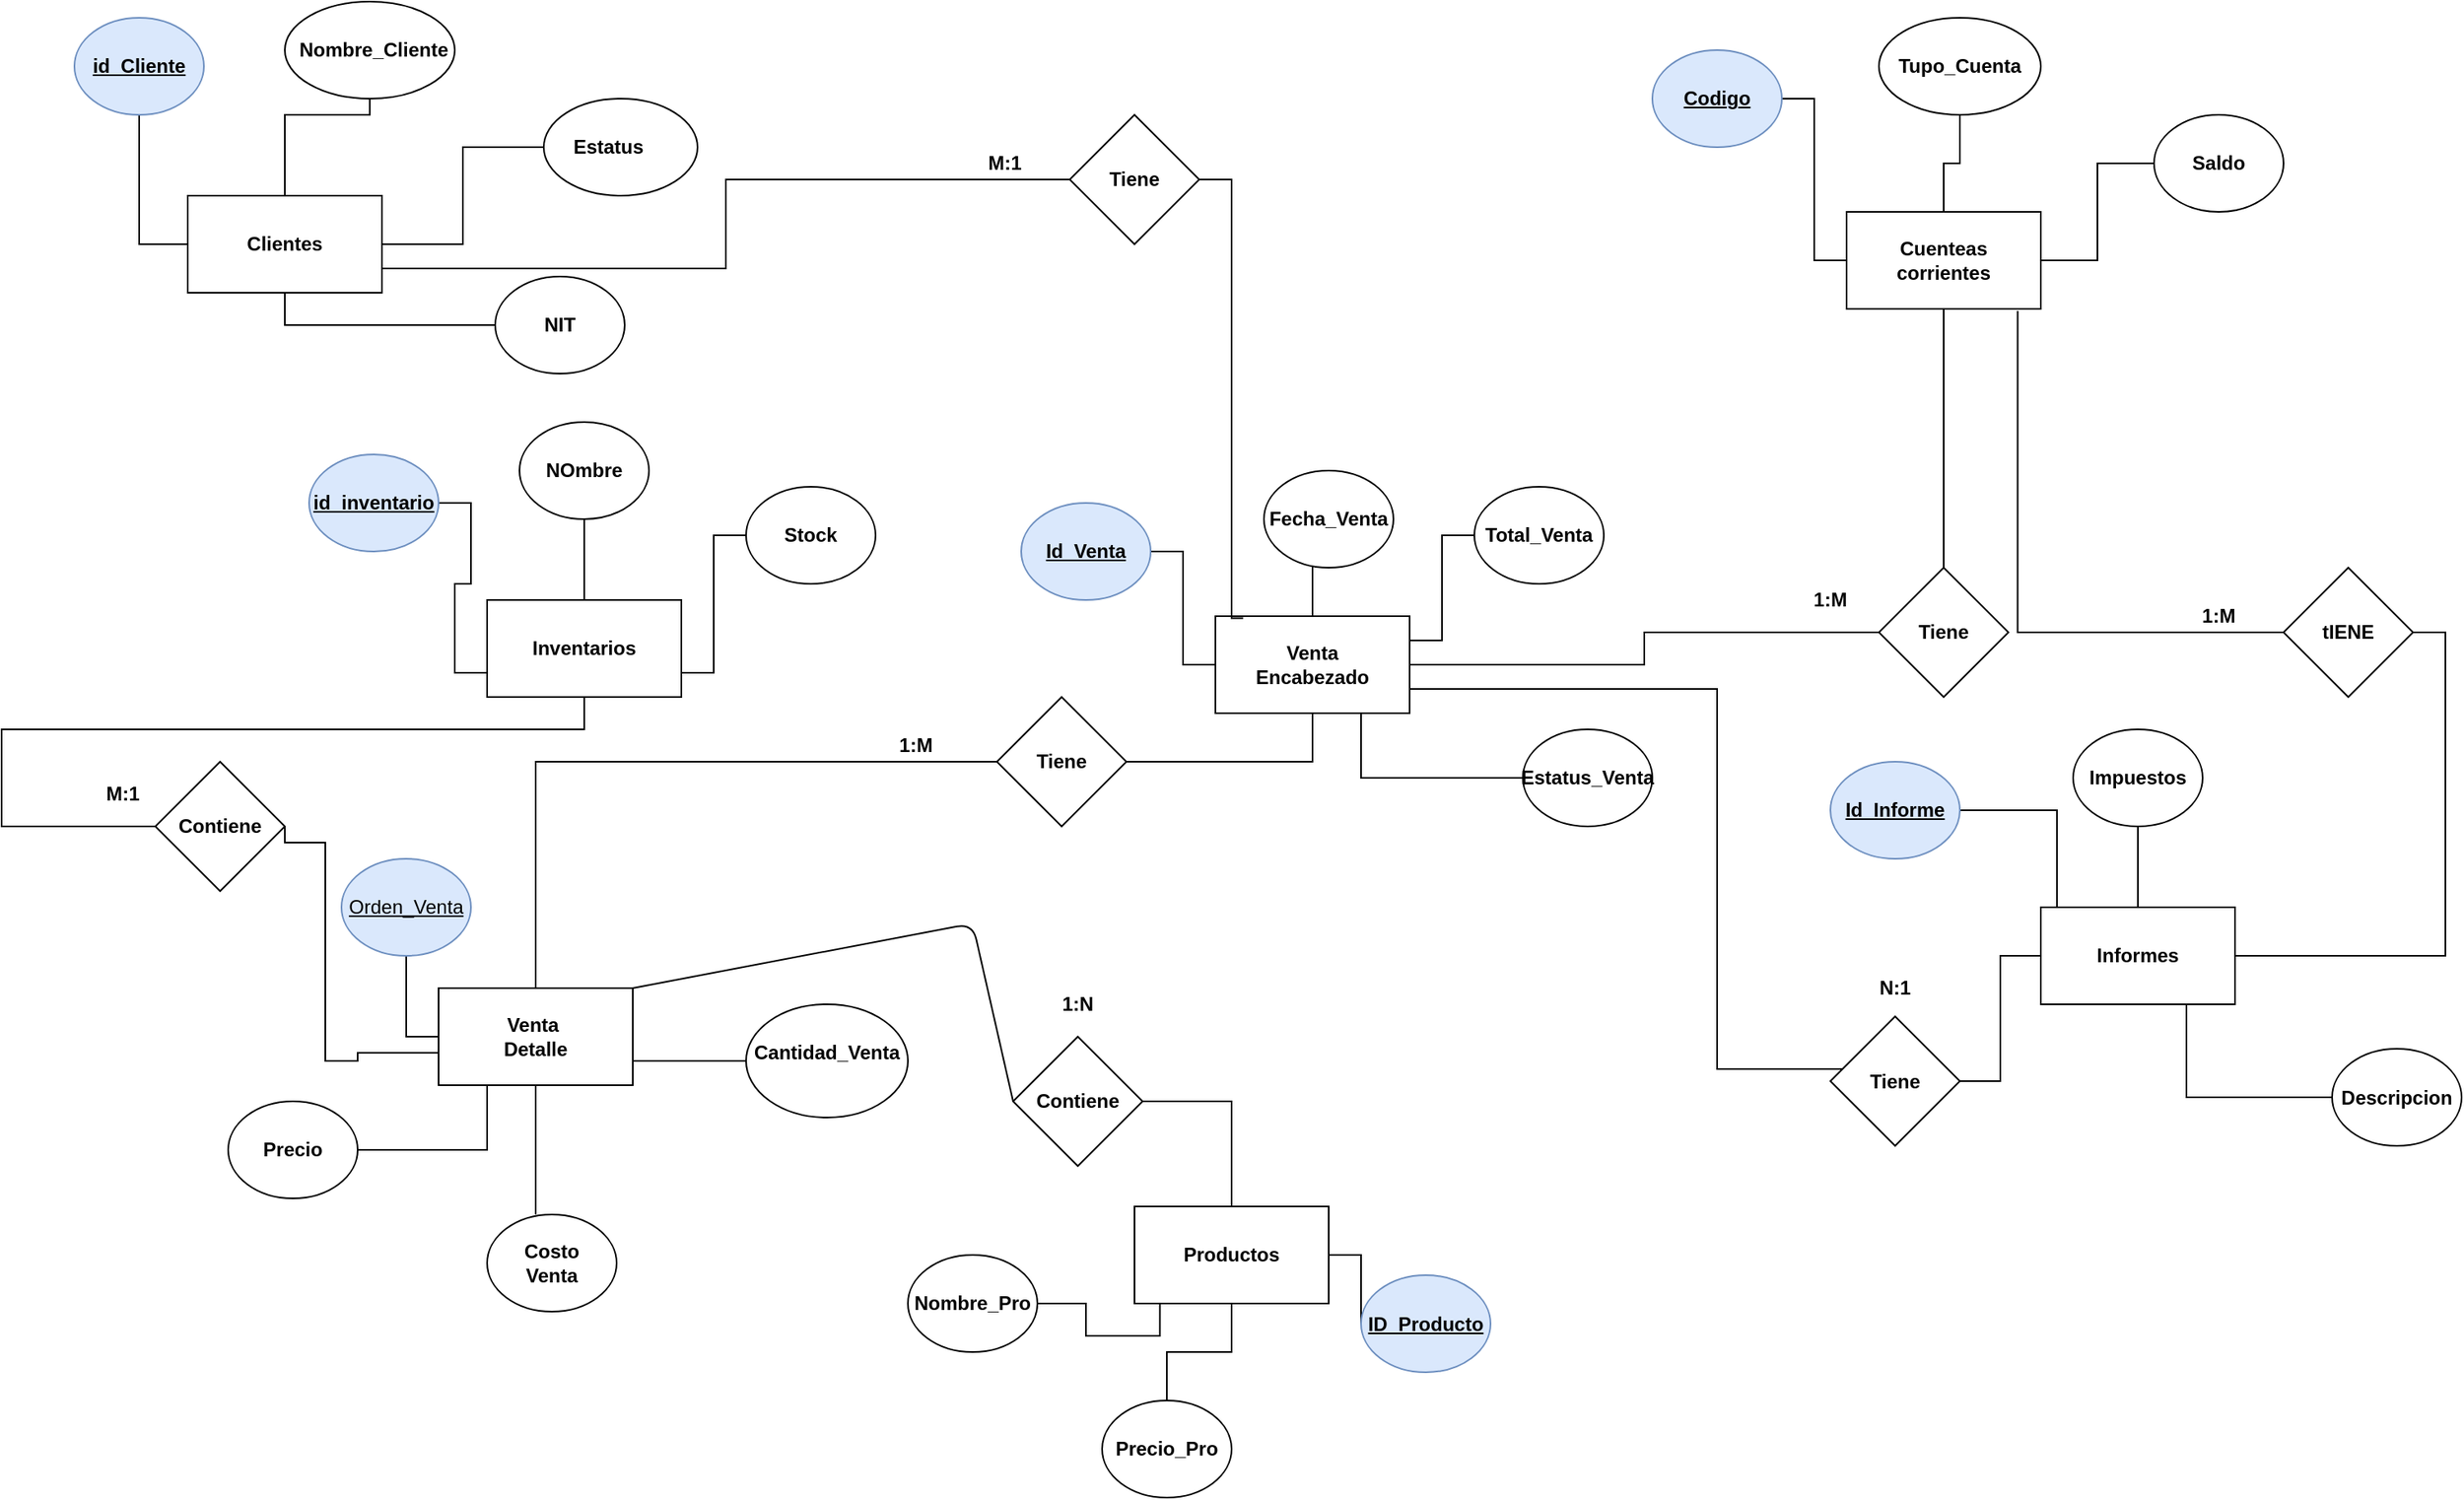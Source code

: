 <mxfile version="13.6.5" type="device"><diagram id="WqNwGaLGVPEdHLraWdPV" name="Page-1"><mxGraphModel dx="86800" dy="45000" grid="1" gridSize="10" guides="1" tooltips="1" connect="1" arrows="1" fold="1" page="1" pageScale="1" pageWidth="10000" pageHeight="10000" math="0" shadow="0"><root><mxCell id="0"/><mxCell id="1" parent="0"/><mxCell id="6aNUA3hifShlpSOCr0t0-116" style="edgeStyle=orthogonalEdgeStyle;rounded=0;orthogonalLoop=1;jettySize=auto;html=1;entryX=0;entryY=0.5;entryDx=0;entryDy=0;endArrow=none;endFill=0;" parent="1" source="6aNUA3hifShlpSOCr0t0-1" target="6aNUA3hifShlpSOCr0t0-113" edge="1"><mxGeometry relative="1" as="geometry"/></mxCell><mxCell id="6aNUA3hifShlpSOCr0t0-1" value="" style="rounded=0;whiteSpace=wrap;html=1;" parent="1" vertex="1"><mxGeometry x="840" y="500" width="120" height="60" as="geometry"/></mxCell><mxCell id="6aNUA3hifShlpSOCr0t0-3" value="Venta&lt;br&gt;Encabezado" style="text;html=1;strokeColor=none;fillColor=none;align=center;verticalAlign=middle;whiteSpace=wrap;rounded=0;fontStyle=1" parent="1" vertex="1"><mxGeometry x="880" y="520" width="40" height="20" as="geometry"/></mxCell><mxCell id="6aNUA3hifShlpSOCr0t0-6" value="" style="rounded=0;whiteSpace=wrap;html=1;" parent="1" vertex="1"><mxGeometry x="360" y="730" width="120" height="60" as="geometry"/></mxCell><mxCell id="6aNUA3hifShlpSOCr0t0-7" value="Venta&amp;nbsp;&lt;br&gt;Detalle" style="text;html=1;strokeColor=none;fillColor=none;align=center;verticalAlign=middle;whiteSpace=wrap;rounded=0;fontStyle=1" parent="1" vertex="1"><mxGeometry x="400" y="750" width="40" height="20" as="geometry"/></mxCell><mxCell id="6aNUA3hifShlpSOCr0t0-8" value="" style="rounded=0;whiteSpace=wrap;html=1;" parent="1" vertex="1"><mxGeometry x="205" y="240" width="120" height="60" as="geometry"/></mxCell><mxCell id="6aNUA3hifShlpSOCr0t0-9" value="Clientes" style="text;html=1;strokeColor=none;fillColor=none;align=center;verticalAlign=middle;whiteSpace=wrap;rounded=0;fontStyle=1" parent="1" vertex="1"><mxGeometry x="245" y="260" width="40" height="20" as="geometry"/></mxCell><mxCell id="6aNUA3hifShlpSOCr0t0-115" style="edgeStyle=orthogonalEdgeStyle;rounded=0;orthogonalLoop=1;jettySize=auto;html=1;entryX=0.5;entryY=0;entryDx=0;entryDy=0;endArrow=none;endFill=0;" parent="1" source="6aNUA3hifShlpSOCr0t0-10" target="6aNUA3hifShlpSOCr0t0-113" edge="1"><mxGeometry relative="1" as="geometry"/></mxCell><mxCell id="6aNUA3hifShlpSOCr0t0-10" value="" style="rounded=0;whiteSpace=wrap;html=1;" parent="1" vertex="1"><mxGeometry x="1230" y="250" width="120" height="60" as="geometry"/></mxCell><mxCell id="6aNUA3hifShlpSOCr0t0-11" value="Cuenteas corrientes" style="text;html=1;strokeColor=none;fillColor=none;align=center;verticalAlign=middle;whiteSpace=wrap;rounded=0;fontStyle=1" parent="1" vertex="1"><mxGeometry x="1270" y="270" width="40" height="20" as="geometry"/></mxCell><mxCell id="6aNUA3hifShlpSOCr0t0-98" style="edgeStyle=orthogonalEdgeStyle;rounded=0;orthogonalLoop=1;jettySize=auto;html=1;endArrow=none;endFill=0;entryX=0;entryY=0.5;entryDx=0;entryDy=0;" parent="1" source="6aNUA3hifShlpSOCr0t0-17" target="6aNUA3hifShlpSOCr0t0-96" edge="1"><mxGeometry relative="1" as="geometry"><Array as="points"><mxPoint x="450" y="570"/><mxPoint x="90" y="570"/><mxPoint x="90" y="630"/></Array><mxPoint x="170" y="630" as="targetPoint"/></mxGeometry></mxCell><mxCell id="6aNUA3hifShlpSOCr0t0-17" value="" style="rounded=0;whiteSpace=wrap;html=1;" parent="1" vertex="1"><mxGeometry x="390" y="490" width="120" height="60" as="geometry"/></mxCell><mxCell id="6aNUA3hifShlpSOCr0t0-18" value="Inventarios" style="text;html=1;strokeColor=none;fillColor=none;align=center;verticalAlign=middle;whiteSpace=wrap;rounded=0;fontStyle=1" parent="1" vertex="1"><mxGeometry x="430" y="510" width="40" height="20" as="geometry"/></mxCell><mxCell id="6aNUA3hifShlpSOCr0t0-134" style="edgeStyle=orthogonalEdgeStyle;rounded=0;orthogonalLoop=1;jettySize=auto;html=1;entryX=1;entryY=0.5;entryDx=0;entryDy=0;endArrow=none;endFill=0;" parent="1" source="6aNUA3hifShlpSOCr0t0-19" target="6aNUA3hifShlpSOCr0t0-132" edge="1"><mxGeometry relative="1" as="geometry"/></mxCell><mxCell id="6aNUA3hifShlpSOCr0t0-142" style="edgeStyle=orthogonalEdgeStyle;rounded=0;orthogonalLoop=1;jettySize=auto;html=1;entryX=1;entryY=0.5;entryDx=0;entryDy=0;endArrow=none;endFill=0;" parent="1" source="6aNUA3hifShlpSOCr0t0-19" target="6aNUA3hifShlpSOCr0t0-140" edge="1"><mxGeometry relative="1" as="geometry"/></mxCell><mxCell id="6aNUA3hifShlpSOCr0t0-19" value="" style="rounded=0;whiteSpace=wrap;html=1;" parent="1" vertex="1"><mxGeometry x="1350" y="680" width="120" height="60" as="geometry"/></mxCell><mxCell id="6aNUA3hifShlpSOCr0t0-20" value="Informes" style="text;html=1;strokeColor=none;fillColor=none;align=center;verticalAlign=middle;whiteSpace=wrap;rounded=0;fontStyle=1" parent="1" vertex="1"><mxGeometry x="1390" y="700" width="40" height="20" as="geometry"/></mxCell><mxCell id="6aNUA3hifShlpSOCr0t0-32" style="edgeStyle=orthogonalEdgeStyle;rounded=0;orthogonalLoop=1;jettySize=auto;html=1;entryX=0;entryY=0.25;entryDx=0;entryDy=0;strokeColor=none;" parent="1" source="6aNUA3hifShlpSOCr0t0-21" target="6aNUA3hifShlpSOCr0t0-1" edge="1"><mxGeometry relative="1" as="geometry"/></mxCell><mxCell id="6aNUA3hifShlpSOCr0t0-33" style="edgeStyle=orthogonalEdgeStyle;rounded=0;orthogonalLoop=1;jettySize=auto;html=1;entryX=0;entryY=0.5;entryDx=0;entryDy=0;endArrow=none;endFill=0;" parent="1" source="6aNUA3hifShlpSOCr0t0-21" target="6aNUA3hifShlpSOCr0t0-1" edge="1"><mxGeometry relative="1" as="geometry"/></mxCell><mxCell id="6aNUA3hifShlpSOCr0t0-21" value="" style="ellipse;whiteSpace=wrap;html=1;fillColor=#dae8fc;strokeColor=#6c8ebf;" parent="1" vertex="1"><mxGeometry x="720" y="430" width="80" height="60" as="geometry"/></mxCell><mxCell id="6aNUA3hifShlpSOCr0t0-22" value="&lt;u&gt;Id_Venta&lt;/u&gt;" style="text;html=1;strokeColor=none;fillColor=none;align=center;verticalAlign=middle;whiteSpace=wrap;rounded=0;fontStyle=1" parent="1" vertex="1"><mxGeometry x="740" y="450" width="40" height="20" as="geometry"/></mxCell><mxCell id="6aNUA3hifShlpSOCr0t0-34" style="edgeStyle=orthogonalEdgeStyle;rounded=0;orthogonalLoop=1;jettySize=auto;html=1;entryX=0.5;entryY=0;entryDx=0;entryDy=0;endArrow=none;endFill=0;" parent="1" source="6aNUA3hifShlpSOCr0t0-26" target="6aNUA3hifShlpSOCr0t0-1" edge="1"><mxGeometry relative="1" as="geometry"><Array as="points"><mxPoint x="900" y="490"/><mxPoint x="900" y="490"/></Array></mxGeometry></mxCell><mxCell id="6aNUA3hifShlpSOCr0t0-26" value="" style="ellipse;whiteSpace=wrap;html=1;" parent="1" vertex="1"><mxGeometry x="870" y="410" width="80" height="60" as="geometry"/></mxCell><mxCell id="6aNUA3hifShlpSOCr0t0-27" value="Fecha_Venta" style="text;html=1;strokeColor=none;fillColor=none;align=center;verticalAlign=middle;whiteSpace=wrap;rounded=0;fontStyle=1" parent="1" vertex="1"><mxGeometry x="890" y="430" width="40" height="20" as="geometry"/></mxCell><mxCell id="6aNUA3hifShlpSOCr0t0-38" style="edgeStyle=orthogonalEdgeStyle;rounded=0;orthogonalLoop=1;jettySize=auto;html=1;entryX=1;entryY=0.25;entryDx=0;entryDy=0;endArrow=none;endFill=0;" parent="1" source="6aNUA3hifShlpSOCr0t0-28" target="6aNUA3hifShlpSOCr0t0-1" edge="1"><mxGeometry relative="1" as="geometry"/></mxCell><mxCell id="6aNUA3hifShlpSOCr0t0-28" value="" style="ellipse;whiteSpace=wrap;html=1;" parent="1" vertex="1"><mxGeometry x="1000" y="420" width="80" height="60" as="geometry"/></mxCell><mxCell id="6aNUA3hifShlpSOCr0t0-29" value="Total_Venta" style="text;html=1;strokeColor=none;fillColor=none;align=center;verticalAlign=middle;whiteSpace=wrap;rounded=0;fontStyle=1" parent="1" vertex="1"><mxGeometry x="1020" y="440" width="40" height="20" as="geometry"/></mxCell><mxCell id="6aNUA3hifShlpSOCr0t0-138" style="edgeStyle=orthogonalEdgeStyle;rounded=0;orthogonalLoop=1;jettySize=auto;html=1;entryX=0.75;entryY=1;entryDx=0;entryDy=0;endArrow=none;endFill=0;" parent="1" source="6aNUA3hifShlpSOCr0t0-30" target="6aNUA3hifShlpSOCr0t0-1" edge="1"><mxGeometry relative="1" as="geometry"/></mxCell><mxCell id="6aNUA3hifShlpSOCr0t0-30" value="" style="ellipse;whiteSpace=wrap;html=1;" parent="1" vertex="1"><mxGeometry x="1030" y="570" width="80" height="60" as="geometry"/></mxCell><mxCell id="6aNUA3hifShlpSOCr0t0-31" value="Estatus_Venta" style="text;html=1;strokeColor=none;fillColor=none;align=center;verticalAlign=middle;whiteSpace=wrap;rounded=0;fontStyle=1" parent="1" vertex="1"><mxGeometry x="1050" y="590" width="40" height="20" as="geometry"/></mxCell><mxCell id="6aNUA3hifShlpSOCr0t0-42" style="edgeStyle=orthogonalEdgeStyle;rounded=0;orthogonalLoop=1;jettySize=auto;html=1;entryX=0.5;entryY=1;entryDx=0;entryDy=0;endArrow=none;endFill=0;" parent="1" source="6aNUA3hifShlpSOCr0t0-40" target="6aNUA3hifShlpSOCr0t0-1" edge="1"><mxGeometry relative="1" as="geometry"/></mxCell><mxCell id="6aNUA3hifShlpSOCr0t0-43" style="edgeStyle=orthogonalEdgeStyle;rounded=0;orthogonalLoop=1;jettySize=auto;html=1;endArrow=none;endFill=0;" parent="1" source="6aNUA3hifShlpSOCr0t0-40" target="6aNUA3hifShlpSOCr0t0-6" edge="1"><mxGeometry relative="1" as="geometry"/></mxCell><mxCell id="6aNUA3hifShlpSOCr0t0-40" value="" style="rhombus;whiteSpace=wrap;html=1;" parent="1" vertex="1"><mxGeometry x="705" y="550" width="80" height="80" as="geometry"/></mxCell><mxCell id="6aNUA3hifShlpSOCr0t0-41" value="Tiene" style="text;html=1;strokeColor=none;fillColor=none;align=center;verticalAlign=middle;whiteSpace=wrap;rounded=0;fontStyle=1" parent="1" vertex="1"><mxGeometry x="725" y="580" width="40" height="20" as="geometry"/></mxCell><mxCell id="6aNUA3hifShlpSOCr0t0-44" value="1:M" style="text;html=1;strokeColor=none;fillColor=none;align=center;verticalAlign=middle;whiteSpace=wrap;rounded=0;fontStyle=1" parent="1" vertex="1"><mxGeometry x="635" y="570" width="40" height="20" as="geometry"/></mxCell><mxCell id="6aNUA3hifShlpSOCr0t0-67" style="edgeStyle=orthogonalEdgeStyle;rounded=0;orthogonalLoop=1;jettySize=auto;html=1;entryX=0;entryY=0.5;entryDx=0;entryDy=0;endArrow=none;endFill=0;" parent="1" source="6aNUA3hifShlpSOCr0t0-46" target="6aNUA3hifShlpSOCr0t0-6" edge="1"><mxGeometry relative="1" as="geometry"/></mxCell><mxCell id="6aNUA3hifShlpSOCr0t0-46" value="" style="ellipse;whiteSpace=wrap;html=1;fillColor=#dae8fc;strokeColor=#6c8ebf;" parent="1" vertex="1"><mxGeometry x="300" y="650" width="80" height="60" as="geometry"/></mxCell><mxCell id="6aNUA3hifShlpSOCr0t0-47" value="&lt;u&gt;Orden_Venta&lt;/u&gt;" style="text;html=1;strokeColor=none;fillColor=none;align=center;verticalAlign=middle;whiteSpace=wrap;rounded=0;" parent="1" vertex="1"><mxGeometry x="320" y="670" width="40" height="20" as="geometry"/></mxCell><mxCell id="6aNUA3hifShlpSOCr0t0-66" style="edgeStyle=orthogonalEdgeStyle;rounded=0;orthogonalLoop=1;jettySize=auto;html=1;entryX=1;entryY=0.75;entryDx=0;entryDy=0;endArrow=none;endFill=0;" parent="1" source="6aNUA3hifShlpSOCr0t0-50" target="6aNUA3hifShlpSOCr0t0-6" edge="1"><mxGeometry relative="1" as="geometry"/></mxCell><mxCell id="6aNUA3hifShlpSOCr0t0-50" value="" style="ellipse;whiteSpace=wrap;html=1;" parent="1" vertex="1"><mxGeometry x="550" y="740" width="100" height="70" as="geometry"/></mxCell><mxCell id="6aNUA3hifShlpSOCr0t0-51" value="Cantidad_Venta" style="text;html=1;align=center;verticalAlign=middle;whiteSpace=wrap;rounded=0;fontStyle=1" parent="1" vertex="1"><mxGeometry x="580" y="760" width="40" height="20" as="geometry"/></mxCell><mxCell id="6aNUA3hifShlpSOCr0t0-59" style="edgeStyle=orthogonalEdgeStyle;rounded=0;orthogonalLoop=1;jettySize=auto;html=1;entryX=0.25;entryY=1;entryDx=0;entryDy=0;endArrow=none;endFill=0;" parent="1" source="6aNUA3hifShlpSOCr0t0-53" target="6aNUA3hifShlpSOCr0t0-6" edge="1"><mxGeometry relative="1" as="geometry"/></mxCell><mxCell id="6aNUA3hifShlpSOCr0t0-53" value="" style="ellipse;whiteSpace=wrap;html=1;" parent="1" vertex="1"><mxGeometry x="230" y="800" width="80" height="60" as="geometry"/></mxCell><mxCell id="6aNUA3hifShlpSOCr0t0-54" value="Precio" style="text;html=1;strokeColor=none;fillColor=none;align=center;verticalAlign=middle;whiteSpace=wrap;rounded=0;fontStyle=1" parent="1" vertex="1"><mxGeometry x="250" y="820" width="40" height="20" as="geometry"/></mxCell><mxCell id="6aNUA3hifShlpSOCr0t0-86" style="edgeStyle=orthogonalEdgeStyle;rounded=0;orthogonalLoop=1;jettySize=auto;html=1;entryX=0;entryY=0.75;entryDx=0;entryDy=0;endArrow=none;endFill=0;" parent="1" source="6aNUA3hifShlpSOCr0t0-84" target="6aNUA3hifShlpSOCr0t0-17" edge="1"><mxGeometry relative="1" as="geometry"/></mxCell><mxCell id="6aNUA3hifShlpSOCr0t0-84" value="" style="ellipse;whiteSpace=wrap;html=1;fillColor=#dae8fc;strokeColor=#6c8ebf;" parent="1" vertex="1"><mxGeometry x="280" y="400" width="80" height="60" as="geometry"/></mxCell><mxCell id="6aNUA3hifShlpSOCr0t0-85" value="&lt;u&gt;id_inventario&lt;/u&gt;" style="text;html=1;strokeColor=none;fillColor=none;align=center;verticalAlign=middle;whiteSpace=wrap;rounded=0;fontStyle=1" parent="1" vertex="1"><mxGeometry x="300" y="420" width="40" height="20" as="geometry"/></mxCell><mxCell id="6aNUA3hifShlpSOCr0t0-89" style="edgeStyle=orthogonalEdgeStyle;rounded=0;orthogonalLoop=1;jettySize=auto;html=1;entryX=0.5;entryY=0;entryDx=0;entryDy=0;endArrow=none;endFill=0;" parent="1" source="6aNUA3hifShlpSOCr0t0-87" target="6aNUA3hifShlpSOCr0t0-17" edge="1"><mxGeometry relative="1" as="geometry"/></mxCell><mxCell id="6aNUA3hifShlpSOCr0t0-87" value="" style="ellipse;whiteSpace=wrap;html=1;" parent="1" vertex="1"><mxGeometry x="410" y="380" width="80" height="60" as="geometry"/></mxCell><mxCell id="6aNUA3hifShlpSOCr0t0-88" value="NOmbre" style="text;html=1;strokeColor=none;fillColor=none;align=center;verticalAlign=middle;whiteSpace=wrap;rounded=0;fontStyle=1" parent="1" vertex="1"><mxGeometry x="430" y="400" width="40" height="20" as="geometry"/></mxCell><mxCell id="6aNUA3hifShlpSOCr0t0-93" style="edgeStyle=orthogonalEdgeStyle;rounded=0;orthogonalLoop=1;jettySize=auto;html=1;entryX=1;entryY=0.75;entryDx=0;entryDy=0;endArrow=none;endFill=0;" parent="1" source="6aNUA3hifShlpSOCr0t0-91" target="6aNUA3hifShlpSOCr0t0-17" edge="1"><mxGeometry relative="1" as="geometry"/></mxCell><mxCell id="6aNUA3hifShlpSOCr0t0-91" value="" style="ellipse;whiteSpace=wrap;html=1;" parent="1" vertex="1"><mxGeometry x="550" y="420" width="80" height="60" as="geometry"/></mxCell><mxCell id="6aNUA3hifShlpSOCr0t0-92" value="Stock" style="text;html=1;strokeColor=none;fillColor=none;align=center;verticalAlign=middle;whiteSpace=wrap;rounded=0;fontStyle=1" parent="1" vertex="1"><mxGeometry x="570" y="440" width="40" height="20" as="geometry"/></mxCell><mxCell id="6aNUA3hifShlpSOCr0t0-99" style="edgeStyle=orthogonalEdgeStyle;rounded=0;orthogonalLoop=1;jettySize=auto;html=1;endArrow=none;endFill=0;entryX=0;entryY=0.75;entryDx=0;entryDy=0;exitX=1;exitY=0.5;exitDx=0;exitDy=0;" parent="1" source="6aNUA3hifShlpSOCr0t0-96" target="6aNUA3hifShlpSOCr0t0-6" edge="1"><mxGeometry relative="1" as="geometry"><Array as="points"><mxPoint x="265" y="640"/><mxPoint x="290" y="640"/><mxPoint x="290" y="775"/><mxPoint x="310" y="775"/><mxPoint x="310" y="770"/><mxPoint x="360" y="770"/></Array><mxPoint x="340" y="1010" as="targetPoint"/></mxGeometry></mxCell><mxCell id="6aNUA3hifShlpSOCr0t0-96" value="" style="rhombus;whiteSpace=wrap;html=1;" parent="1" vertex="1"><mxGeometry x="185" y="590" width="80" height="80" as="geometry"/></mxCell><mxCell id="6aNUA3hifShlpSOCr0t0-97" value="Contiene" style="text;html=1;strokeColor=none;fillColor=none;align=center;verticalAlign=middle;whiteSpace=wrap;rounded=0;fontStyle=1" parent="1" vertex="1"><mxGeometry x="205" y="620" width="40" height="20" as="geometry"/></mxCell><mxCell id="6aNUA3hifShlpSOCr0t0-100" value="M:1" style="text;html=1;strokeColor=none;fillColor=none;align=center;verticalAlign=middle;whiteSpace=wrap;rounded=0;fontStyle=1" parent="1" vertex="1"><mxGeometry x="145" y="600" width="40" height="20" as="geometry"/></mxCell><mxCell id="6aNUA3hifShlpSOCr0t0-103" style="edgeStyle=orthogonalEdgeStyle;rounded=0;orthogonalLoop=1;jettySize=auto;html=1;entryX=0;entryY=0.5;entryDx=0;entryDy=0;endArrow=none;endFill=0;" parent="1" source="6aNUA3hifShlpSOCr0t0-101" target="6aNUA3hifShlpSOCr0t0-10" edge="1"><mxGeometry relative="1" as="geometry"/></mxCell><mxCell id="6aNUA3hifShlpSOCr0t0-101" value="" style="ellipse;whiteSpace=wrap;html=1;fillColor=#dae8fc;strokeColor=#6c8ebf;" parent="1" vertex="1"><mxGeometry x="1110" y="150" width="80" height="60" as="geometry"/></mxCell><mxCell id="6aNUA3hifShlpSOCr0t0-102" value="&lt;u&gt;Codigo&lt;/u&gt;" style="text;html=1;strokeColor=none;fillColor=none;align=center;verticalAlign=middle;whiteSpace=wrap;rounded=0;fontStyle=1" parent="1" vertex="1"><mxGeometry x="1130" y="170" width="40" height="20" as="geometry"/></mxCell><mxCell id="6aNUA3hifShlpSOCr0t0-107" style="edgeStyle=orthogonalEdgeStyle;rounded=0;orthogonalLoop=1;jettySize=auto;html=1;entryX=0.5;entryY=0;entryDx=0;entryDy=0;endArrow=none;endFill=0;" parent="1" source="6aNUA3hifShlpSOCr0t0-105" target="6aNUA3hifShlpSOCr0t0-10" edge="1"><mxGeometry relative="1" as="geometry"/></mxCell><mxCell id="6aNUA3hifShlpSOCr0t0-105" value="" style="ellipse;whiteSpace=wrap;html=1;" parent="1" vertex="1"><mxGeometry x="1250" y="130" width="100" height="60" as="geometry"/></mxCell><mxCell id="6aNUA3hifShlpSOCr0t0-106" value="Tupo_Cuenta" style="text;html=1;strokeColor=none;fillColor=none;align=center;verticalAlign=middle;whiteSpace=wrap;rounded=0;fontStyle=1" parent="1" vertex="1"><mxGeometry x="1280" y="150" width="40" height="20" as="geometry"/></mxCell><mxCell id="6aNUA3hifShlpSOCr0t0-112" style="edgeStyle=orthogonalEdgeStyle;rounded=0;orthogonalLoop=1;jettySize=auto;html=1;entryX=1;entryY=0.5;entryDx=0;entryDy=0;endArrow=none;endFill=0;" parent="1" source="6aNUA3hifShlpSOCr0t0-110" target="6aNUA3hifShlpSOCr0t0-10" edge="1"><mxGeometry relative="1" as="geometry"/></mxCell><mxCell id="6aNUA3hifShlpSOCr0t0-110" value="" style="ellipse;whiteSpace=wrap;html=1;" parent="1" vertex="1"><mxGeometry x="1420" y="190" width="80" height="60" as="geometry"/></mxCell><mxCell id="6aNUA3hifShlpSOCr0t0-111" value="Saldo" style="text;html=1;strokeColor=none;fillColor=none;align=center;verticalAlign=middle;whiteSpace=wrap;rounded=0;fontStyle=1" parent="1" vertex="1"><mxGeometry x="1440" y="210" width="40" height="20" as="geometry"/></mxCell><mxCell id="6aNUA3hifShlpSOCr0t0-113" value="" style="rhombus;whiteSpace=wrap;html=1;" parent="1" vertex="1"><mxGeometry x="1250" y="470" width="80" height="80" as="geometry"/></mxCell><mxCell id="6aNUA3hifShlpSOCr0t0-114" value="Tiene" style="text;html=1;strokeColor=none;fillColor=none;align=center;verticalAlign=middle;whiteSpace=wrap;rounded=0;fontStyle=1" parent="1" vertex="1"><mxGeometry x="1270" y="500" width="40" height="20" as="geometry"/></mxCell><mxCell id="6aNUA3hifShlpSOCr0t0-117" value="1:M" style="text;html=1;strokeColor=none;fillColor=none;align=center;verticalAlign=middle;whiteSpace=wrap;rounded=0;fontStyle=1" parent="1" vertex="1"><mxGeometry x="1200" y="480" width="40" height="20" as="geometry"/></mxCell><mxCell id="6aNUA3hifShlpSOCr0t0-144" style="edgeStyle=orthogonalEdgeStyle;rounded=0;orthogonalLoop=1;jettySize=auto;html=1;entryX=0.25;entryY=0;entryDx=0;entryDy=0;endArrow=none;endFill=0;" parent="1" source="6aNUA3hifShlpSOCr0t0-122" target="6aNUA3hifShlpSOCr0t0-19" edge="1"><mxGeometry relative="1" as="geometry"><Array as="points"><mxPoint x="1360" y="620"/><mxPoint x="1360" y="680"/></Array></mxGeometry></mxCell><mxCell id="6aNUA3hifShlpSOCr0t0-122" value="" style="ellipse;whiteSpace=wrap;html=1;fillColor=#dae8fc;strokeColor=#6c8ebf;" parent="1" vertex="1"><mxGeometry x="1220" y="590" width="80" height="60" as="geometry"/></mxCell><mxCell id="6aNUA3hifShlpSOCr0t0-123" value="&lt;u&gt;Id_Informe&lt;/u&gt;" style="text;html=1;strokeColor=none;fillColor=none;align=center;verticalAlign=middle;whiteSpace=wrap;rounded=0;fontStyle=1" parent="1" vertex="1"><mxGeometry x="1240" y="610" width="40" height="20" as="geometry"/></mxCell><mxCell id="6aNUA3hifShlpSOCr0t0-128" style="edgeStyle=orthogonalEdgeStyle;rounded=0;orthogonalLoop=1;jettySize=auto;html=1;entryX=0.5;entryY=0;entryDx=0;entryDy=0;endArrow=none;endFill=0;" parent="1" source="6aNUA3hifShlpSOCr0t0-126" target="6aNUA3hifShlpSOCr0t0-19" edge="1"><mxGeometry relative="1" as="geometry"/></mxCell><mxCell id="6aNUA3hifShlpSOCr0t0-126" value="" style="ellipse;whiteSpace=wrap;html=1;" parent="1" vertex="1"><mxGeometry x="1370" y="570" width="80" height="60" as="geometry"/></mxCell><mxCell id="6aNUA3hifShlpSOCr0t0-127" value="Impuestos" style="text;html=1;strokeColor=none;fillColor=none;align=center;verticalAlign=middle;whiteSpace=wrap;rounded=0;fontStyle=1" parent="1" vertex="1"><mxGeometry x="1390" y="590" width="40" height="20" as="geometry"/></mxCell><mxCell id="6aNUA3hifShlpSOCr0t0-139" style="edgeStyle=orthogonalEdgeStyle;rounded=0;orthogonalLoop=1;jettySize=auto;html=1;entryX=0.75;entryY=1;entryDx=0;entryDy=0;endArrow=none;endFill=0;" parent="1" source="6aNUA3hifShlpSOCr0t0-129" target="6aNUA3hifShlpSOCr0t0-19" edge="1"><mxGeometry relative="1" as="geometry"/></mxCell><mxCell id="6aNUA3hifShlpSOCr0t0-129" value="" style="ellipse;whiteSpace=wrap;html=1;" parent="1" vertex="1"><mxGeometry x="1530" y="767.5" width="80" height="60" as="geometry"/></mxCell><mxCell id="6aNUA3hifShlpSOCr0t0-130" value="Descripcion" style="text;html=1;strokeColor=none;fillColor=none;align=center;verticalAlign=middle;whiteSpace=wrap;rounded=0;fontStyle=1" parent="1" vertex="1"><mxGeometry x="1550" y="787.5" width="40" height="20" as="geometry"/></mxCell><mxCell id="6aNUA3hifShlpSOCr0t0-135" style="edgeStyle=orthogonalEdgeStyle;rounded=0;orthogonalLoop=1;jettySize=auto;html=1;entryX=0.881;entryY=1.021;entryDx=0;entryDy=0;entryPerimeter=0;endArrow=none;endFill=0;" parent="1" source="6aNUA3hifShlpSOCr0t0-132" target="6aNUA3hifShlpSOCr0t0-10" edge="1"><mxGeometry relative="1" as="geometry"/></mxCell><mxCell id="6aNUA3hifShlpSOCr0t0-132" value="" style="rhombus;whiteSpace=wrap;html=1;" parent="1" vertex="1"><mxGeometry x="1500" y="470" width="80" height="80" as="geometry"/></mxCell><mxCell id="6aNUA3hifShlpSOCr0t0-133" value="tIENE" style="text;html=1;strokeColor=none;fillColor=none;align=center;verticalAlign=middle;whiteSpace=wrap;rounded=0;fontStyle=1" parent="1" vertex="1"><mxGeometry x="1520" y="500" width="40" height="20" as="geometry"/></mxCell><mxCell id="6aNUA3hifShlpSOCr0t0-136" value="1:M" style="text;html=1;strokeColor=none;fillColor=none;align=center;verticalAlign=middle;whiteSpace=wrap;rounded=0;fontStyle=1" parent="1" vertex="1"><mxGeometry x="1440" y="490" width="40" height="20" as="geometry"/></mxCell><mxCell id="6aNUA3hifShlpSOCr0t0-143" style="edgeStyle=orthogonalEdgeStyle;rounded=0;orthogonalLoop=1;jettySize=auto;html=1;entryX=1;entryY=0.75;entryDx=0;entryDy=0;endArrow=none;endFill=0;" parent="1" source="6aNUA3hifShlpSOCr0t0-140" target="6aNUA3hifShlpSOCr0t0-1" edge="1"><mxGeometry relative="1" as="geometry"><Array as="points"><mxPoint x="1260" y="780"/><mxPoint x="1150" y="780"/><mxPoint x="1150" y="545"/></Array><mxPoint x="1210" y="770" as="sourcePoint"/></mxGeometry></mxCell><mxCell id="6aNUA3hifShlpSOCr0t0-140" value="" style="rhombus;whiteSpace=wrap;html=1;" parent="1" vertex="1"><mxGeometry x="1220" y="747.5" width="80" height="80" as="geometry"/></mxCell><mxCell id="6aNUA3hifShlpSOCr0t0-141" value="Tiene" style="text;html=1;strokeColor=none;fillColor=none;align=center;verticalAlign=middle;whiteSpace=wrap;rounded=0;fontStyle=1" parent="1" vertex="1"><mxGeometry x="1240" y="777.5" width="40" height="20" as="geometry"/></mxCell><mxCell id="6aNUA3hifShlpSOCr0t0-145" value="N:1" style="text;html=1;strokeColor=none;fillColor=none;align=center;verticalAlign=middle;whiteSpace=wrap;rounded=0;fontStyle=1" parent="1" vertex="1"><mxGeometry x="1240" y="720" width="40" height="20" as="geometry"/></mxCell><mxCell id="6aNUA3hifShlpSOCr0t0-148" style="edgeStyle=orthogonalEdgeStyle;rounded=0;orthogonalLoop=1;jettySize=auto;html=1;entryX=0;entryY=0.5;entryDx=0;entryDy=0;endArrow=none;endFill=0;" parent="1" source="6aNUA3hifShlpSOCr0t0-146" target="6aNUA3hifShlpSOCr0t0-8" edge="1"><mxGeometry relative="1" as="geometry"/></mxCell><mxCell id="6aNUA3hifShlpSOCr0t0-146" value="" style="ellipse;whiteSpace=wrap;html=1;fillColor=#dae8fc;strokeColor=#6c8ebf;" parent="1" vertex="1"><mxGeometry x="135" y="130" width="80" height="60" as="geometry"/></mxCell><mxCell id="6aNUA3hifShlpSOCr0t0-147" value="&lt;u&gt;id_Cliente&lt;/u&gt;" style="text;html=1;strokeColor=none;fillColor=none;align=center;verticalAlign=middle;whiteSpace=wrap;rounded=0;fontStyle=1" parent="1" vertex="1"><mxGeometry x="155" y="150" width="40" height="20" as="geometry"/></mxCell><mxCell id="6aNUA3hifShlpSOCr0t0-151" style="edgeStyle=orthogonalEdgeStyle;rounded=0;orthogonalLoop=1;jettySize=auto;html=1;entryX=0.5;entryY=0;entryDx=0;entryDy=0;endArrow=none;endFill=0;" parent="1" source="6aNUA3hifShlpSOCr0t0-149" target="6aNUA3hifShlpSOCr0t0-8" edge="1"><mxGeometry relative="1" as="geometry"><Array as="points"><mxPoint x="318" y="190"/><mxPoint x="265" y="190"/></Array></mxGeometry></mxCell><mxCell id="6aNUA3hifShlpSOCr0t0-149" value="" style="ellipse;whiteSpace=wrap;html=1;" parent="1" vertex="1"><mxGeometry x="265" y="120" width="105" height="60" as="geometry"/></mxCell><mxCell id="6aNUA3hifShlpSOCr0t0-150" value="Nombre_Cliente" style="text;html=1;strokeColor=none;fillColor=none;align=center;verticalAlign=middle;whiteSpace=wrap;rounded=0;fontStyle=1" parent="1" vertex="1"><mxGeometry x="300" y="140" width="40" height="20" as="geometry"/></mxCell><mxCell id="6aNUA3hifShlpSOCr0t0-154" style="edgeStyle=orthogonalEdgeStyle;rounded=0;orthogonalLoop=1;jettySize=auto;html=1;entryX=1;entryY=0.5;entryDx=0;entryDy=0;endArrow=none;endFill=0;" parent="1" source="6aNUA3hifShlpSOCr0t0-152" target="6aNUA3hifShlpSOCr0t0-8" edge="1"><mxGeometry relative="1" as="geometry"/></mxCell><mxCell id="6aNUA3hifShlpSOCr0t0-152" value="" style="ellipse;whiteSpace=wrap;html=1;" parent="1" vertex="1"><mxGeometry x="425" y="180" width="95" height="60" as="geometry"/></mxCell><mxCell id="6aNUA3hifShlpSOCr0t0-153" value="Estatus" style="text;html=1;strokeColor=none;fillColor=none;align=center;verticalAlign=middle;whiteSpace=wrap;rounded=0;fontStyle=1" parent="1" vertex="1"><mxGeometry x="445" y="200" width="40" height="20" as="geometry"/></mxCell><mxCell id="6aNUA3hifShlpSOCr0t0-157" style="edgeStyle=orthogonalEdgeStyle;rounded=0;orthogonalLoop=1;jettySize=auto;html=1;entryX=0.5;entryY=1;entryDx=0;entryDy=0;endArrow=none;endFill=0;" parent="1" source="6aNUA3hifShlpSOCr0t0-155" target="6aNUA3hifShlpSOCr0t0-8" edge="1"><mxGeometry relative="1" as="geometry"/></mxCell><mxCell id="6aNUA3hifShlpSOCr0t0-155" value="" style="ellipse;whiteSpace=wrap;html=1;" parent="1" vertex="1"><mxGeometry x="395" y="290" width="80" height="60" as="geometry"/></mxCell><mxCell id="6aNUA3hifShlpSOCr0t0-156" value="NIT" style="text;html=1;strokeColor=none;fillColor=none;align=center;verticalAlign=middle;whiteSpace=wrap;rounded=0;fontStyle=1" parent="1" vertex="1"><mxGeometry x="415" y="310" width="40" height="20" as="geometry"/></mxCell><mxCell id="6aNUA3hifShlpSOCr0t0-163" style="edgeStyle=orthogonalEdgeStyle;rounded=0;orthogonalLoop=1;jettySize=auto;html=1;entryX=1;entryY=0.75;entryDx=0;entryDy=0;endArrow=none;endFill=0;" parent="1" source="6aNUA3hifShlpSOCr0t0-159" target="6aNUA3hifShlpSOCr0t0-8" edge="1"><mxGeometry relative="1" as="geometry"/></mxCell><mxCell id="6aNUA3hifShlpSOCr0t0-165" style="edgeStyle=orthogonalEdgeStyle;rounded=0;orthogonalLoop=1;jettySize=auto;html=1;entryX=0.143;entryY=0.021;entryDx=0;entryDy=0;entryPerimeter=0;endArrow=none;endFill=0;" parent="1" source="6aNUA3hifShlpSOCr0t0-159" target="6aNUA3hifShlpSOCr0t0-1" edge="1"><mxGeometry relative="1" as="geometry"><Array as="points"><mxPoint x="850" y="230"/><mxPoint x="850" y="501"/></Array></mxGeometry></mxCell><mxCell id="6aNUA3hifShlpSOCr0t0-159" value="" style="rhombus;whiteSpace=wrap;html=1;" parent="1" vertex="1"><mxGeometry x="750" y="190" width="80" height="80" as="geometry"/></mxCell><mxCell id="6aNUA3hifShlpSOCr0t0-160" value="Tiene" style="text;html=1;strokeColor=none;fillColor=none;align=center;verticalAlign=middle;whiteSpace=wrap;rounded=0;fontStyle=1" parent="1" vertex="1"><mxGeometry x="770" y="220" width="40" height="20" as="geometry"/></mxCell><mxCell id="6aNUA3hifShlpSOCr0t0-166" value="M:1" style="text;html=1;strokeColor=none;fillColor=none;align=center;verticalAlign=middle;whiteSpace=wrap;rounded=0;fontStyle=1" parent="1" vertex="1"><mxGeometry x="690" y="210" width="40" height="20" as="geometry"/></mxCell><mxCell id="1YsB8gSllvvmWbBI_o5o-3" style="edgeStyle=orthogonalEdgeStyle;rounded=0;orthogonalLoop=1;jettySize=auto;html=1;endArrow=none;endFill=0;entryX=1;entryY=0.5;entryDx=0;entryDy=0;" edge="1" parent="1" source="1YsB8gSllvvmWbBI_o5o-4" target="1YsB8gSllvvmWbBI_o5o-6"><mxGeometry relative="1" as="geometry"><mxPoint x="820" y="815" as="targetPoint"/></mxGeometry></mxCell><mxCell id="1YsB8gSllvvmWbBI_o5o-4" value="" style="rounded=0;whiteSpace=wrap;html=1;" vertex="1" parent="1"><mxGeometry x="790" y="865" width="120" height="60" as="geometry"/></mxCell><mxCell id="1YsB8gSllvvmWbBI_o5o-5" value="Productos" style="text;html=1;strokeColor=none;fillColor=none;align=center;verticalAlign=middle;whiteSpace=wrap;rounded=0;fontStyle=1" vertex="1" parent="1"><mxGeometry x="830" y="885" width="40" height="20" as="geometry"/></mxCell><mxCell id="1YsB8gSllvvmWbBI_o5o-6" value="" style="rhombus;whiteSpace=wrap;html=1;" vertex="1" parent="1"><mxGeometry x="715" y="760" width="80" height="80" as="geometry"/></mxCell><mxCell id="1YsB8gSllvvmWbBI_o5o-7" value="Contiene" style="text;html=1;strokeColor=none;fillColor=none;align=center;verticalAlign=middle;whiteSpace=wrap;rounded=0;fontStyle=1" vertex="1" parent="1"><mxGeometry x="735" y="790" width="40" height="20" as="geometry"/></mxCell><mxCell id="1YsB8gSllvvmWbBI_o5o-8" value="1:N" style="text;html=1;strokeColor=none;fillColor=none;align=center;verticalAlign=middle;whiteSpace=wrap;rounded=0;fontStyle=1" vertex="1" parent="1"><mxGeometry x="735" y="730" width="40" height="20" as="geometry"/></mxCell><mxCell id="1YsB8gSllvvmWbBI_o5o-9" style="edgeStyle=orthogonalEdgeStyle;rounded=0;orthogonalLoop=1;jettySize=auto;html=1;endArrow=none;endFill=0;entryX=1;entryY=0.5;entryDx=0;entryDy=0;" edge="1" parent="1" source="1YsB8gSllvvmWbBI_o5o-10" target="1YsB8gSllvvmWbBI_o5o-4"><mxGeometry relative="1" as="geometry"><mxPoint x="930" y="915" as="targetPoint"/><Array as="points"><mxPoint x="930" y="943"/><mxPoint x="930" y="895"/></Array></mxGeometry></mxCell><mxCell id="1YsB8gSllvvmWbBI_o5o-10" value="" style="ellipse;whiteSpace=wrap;html=1;fillColor=#dae8fc;strokeColor=#6c8ebf;" vertex="1" parent="1"><mxGeometry x="930" y="907.5" width="80" height="60" as="geometry"/></mxCell><mxCell id="1YsB8gSllvvmWbBI_o5o-11" value="&lt;u&gt;ID_Producto&lt;/u&gt;" style="text;html=1;strokeColor=none;fillColor=none;align=center;verticalAlign=middle;whiteSpace=wrap;rounded=0;fontStyle=1" vertex="1" parent="1"><mxGeometry x="950" y="927.5" width="40" height="20" as="geometry"/></mxCell><mxCell id="1YsB8gSllvvmWbBI_o5o-12" style="edgeStyle=orthogonalEdgeStyle;rounded=0;orthogonalLoop=1;jettySize=auto;html=1;entryX=0.131;entryY=0.998;entryDx=0;entryDy=0;entryPerimeter=0;endArrow=none;endFill=0;" edge="1" parent="1" source="1YsB8gSllvvmWbBI_o5o-13" target="1YsB8gSllvvmWbBI_o5o-4"><mxGeometry relative="1" as="geometry"/></mxCell><mxCell id="1YsB8gSllvvmWbBI_o5o-13" value="" style="ellipse;whiteSpace=wrap;html=1;" vertex="1" parent="1"><mxGeometry x="650" y="895" width="80" height="60" as="geometry"/></mxCell><mxCell id="1YsB8gSllvvmWbBI_o5o-14" value="Nombre_Pro" style="text;html=1;strokeColor=none;fillColor=none;align=center;verticalAlign=middle;whiteSpace=wrap;rounded=0;fontStyle=1" vertex="1" parent="1"><mxGeometry x="670" y="915" width="40" height="20" as="geometry"/></mxCell><mxCell id="1YsB8gSllvvmWbBI_o5o-15" style="edgeStyle=orthogonalEdgeStyle;rounded=0;orthogonalLoop=1;jettySize=auto;html=1;entryX=0.5;entryY=1;entryDx=0;entryDy=0;endArrow=none;endFill=0;" edge="1" parent="1" source="1YsB8gSllvvmWbBI_o5o-16" target="1YsB8gSllvvmWbBI_o5o-4"><mxGeometry relative="1" as="geometry"/></mxCell><mxCell id="1YsB8gSllvvmWbBI_o5o-16" value="" style="ellipse;whiteSpace=wrap;html=1;" vertex="1" parent="1"><mxGeometry x="770" y="985" width="80" height="60" as="geometry"/></mxCell><mxCell id="1YsB8gSllvvmWbBI_o5o-17" value="Precio_Pro" style="text;html=1;strokeColor=none;fillColor=none;align=center;verticalAlign=middle;whiteSpace=wrap;rounded=0;fontStyle=1" vertex="1" parent="1"><mxGeometry x="790" y="1005" width="40" height="20" as="geometry"/></mxCell><mxCell id="1YsB8gSllvvmWbBI_o5o-20" value="" style="ellipse;whiteSpace=wrap;html=1;" vertex="1" parent="1"><mxGeometry x="390" y="870" width="80" height="60" as="geometry"/></mxCell><mxCell id="1YsB8gSllvvmWbBI_o5o-21" value="Costo Venta" style="text;html=1;strokeColor=none;fillColor=none;align=center;verticalAlign=middle;whiteSpace=wrap;rounded=0;fontStyle=1" vertex="1" parent="1"><mxGeometry x="410" y="890" width="40" height="20" as="geometry"/></mxCell><mxCell id="1YsB8gSllvvmWbBI_o5o-25" value="" style="endArrow=none;html=1;entryX=0.5;entryY=1;entryDx=0;entryDy=0;exitX=0.375;exitY=-0.002;exitDx=0;exitDy=0;exitPerimeter=0;" edge="1" parent="1" source="1YsB8gSllvvmWbBI_o5o-20" target="6aNUA3hifShlpSOCr0t0-6"><mxGeometry width="50" height="50" relative="1" as="geometry"><mxPoint x="405" y="890" as="sourcePoint"/><mxPoint x="455" y="840" as="targetPoint"/></mxGeometry></mxCell><mxCell id="1YsB8gSllvvmWbBI_o5o-26" value="" style="endArrow=none;html=1;exitX=0;exitY=0.5;exitDx=0;exitDy=0;entryX=1;entryY=0;entryDx=0;entryDy=0;" edge="1" parent="1" source="1YsB8gSllvvmWbBI_o5o-6" target="6aNUA3hifShlpSOCr0t0-6"><mxGeometry width="50" height="50" relative="1" as="geometry"><mxPoint x="770" y="820" as="sourcePoint"/><mxPoint x="590" y="680" as="targetPoint"/><Array as="points"><mxPoint x="690" y="690"/></Array></mxGeometry></mxCell></root></mxGraphModel></diagram></mxfile>